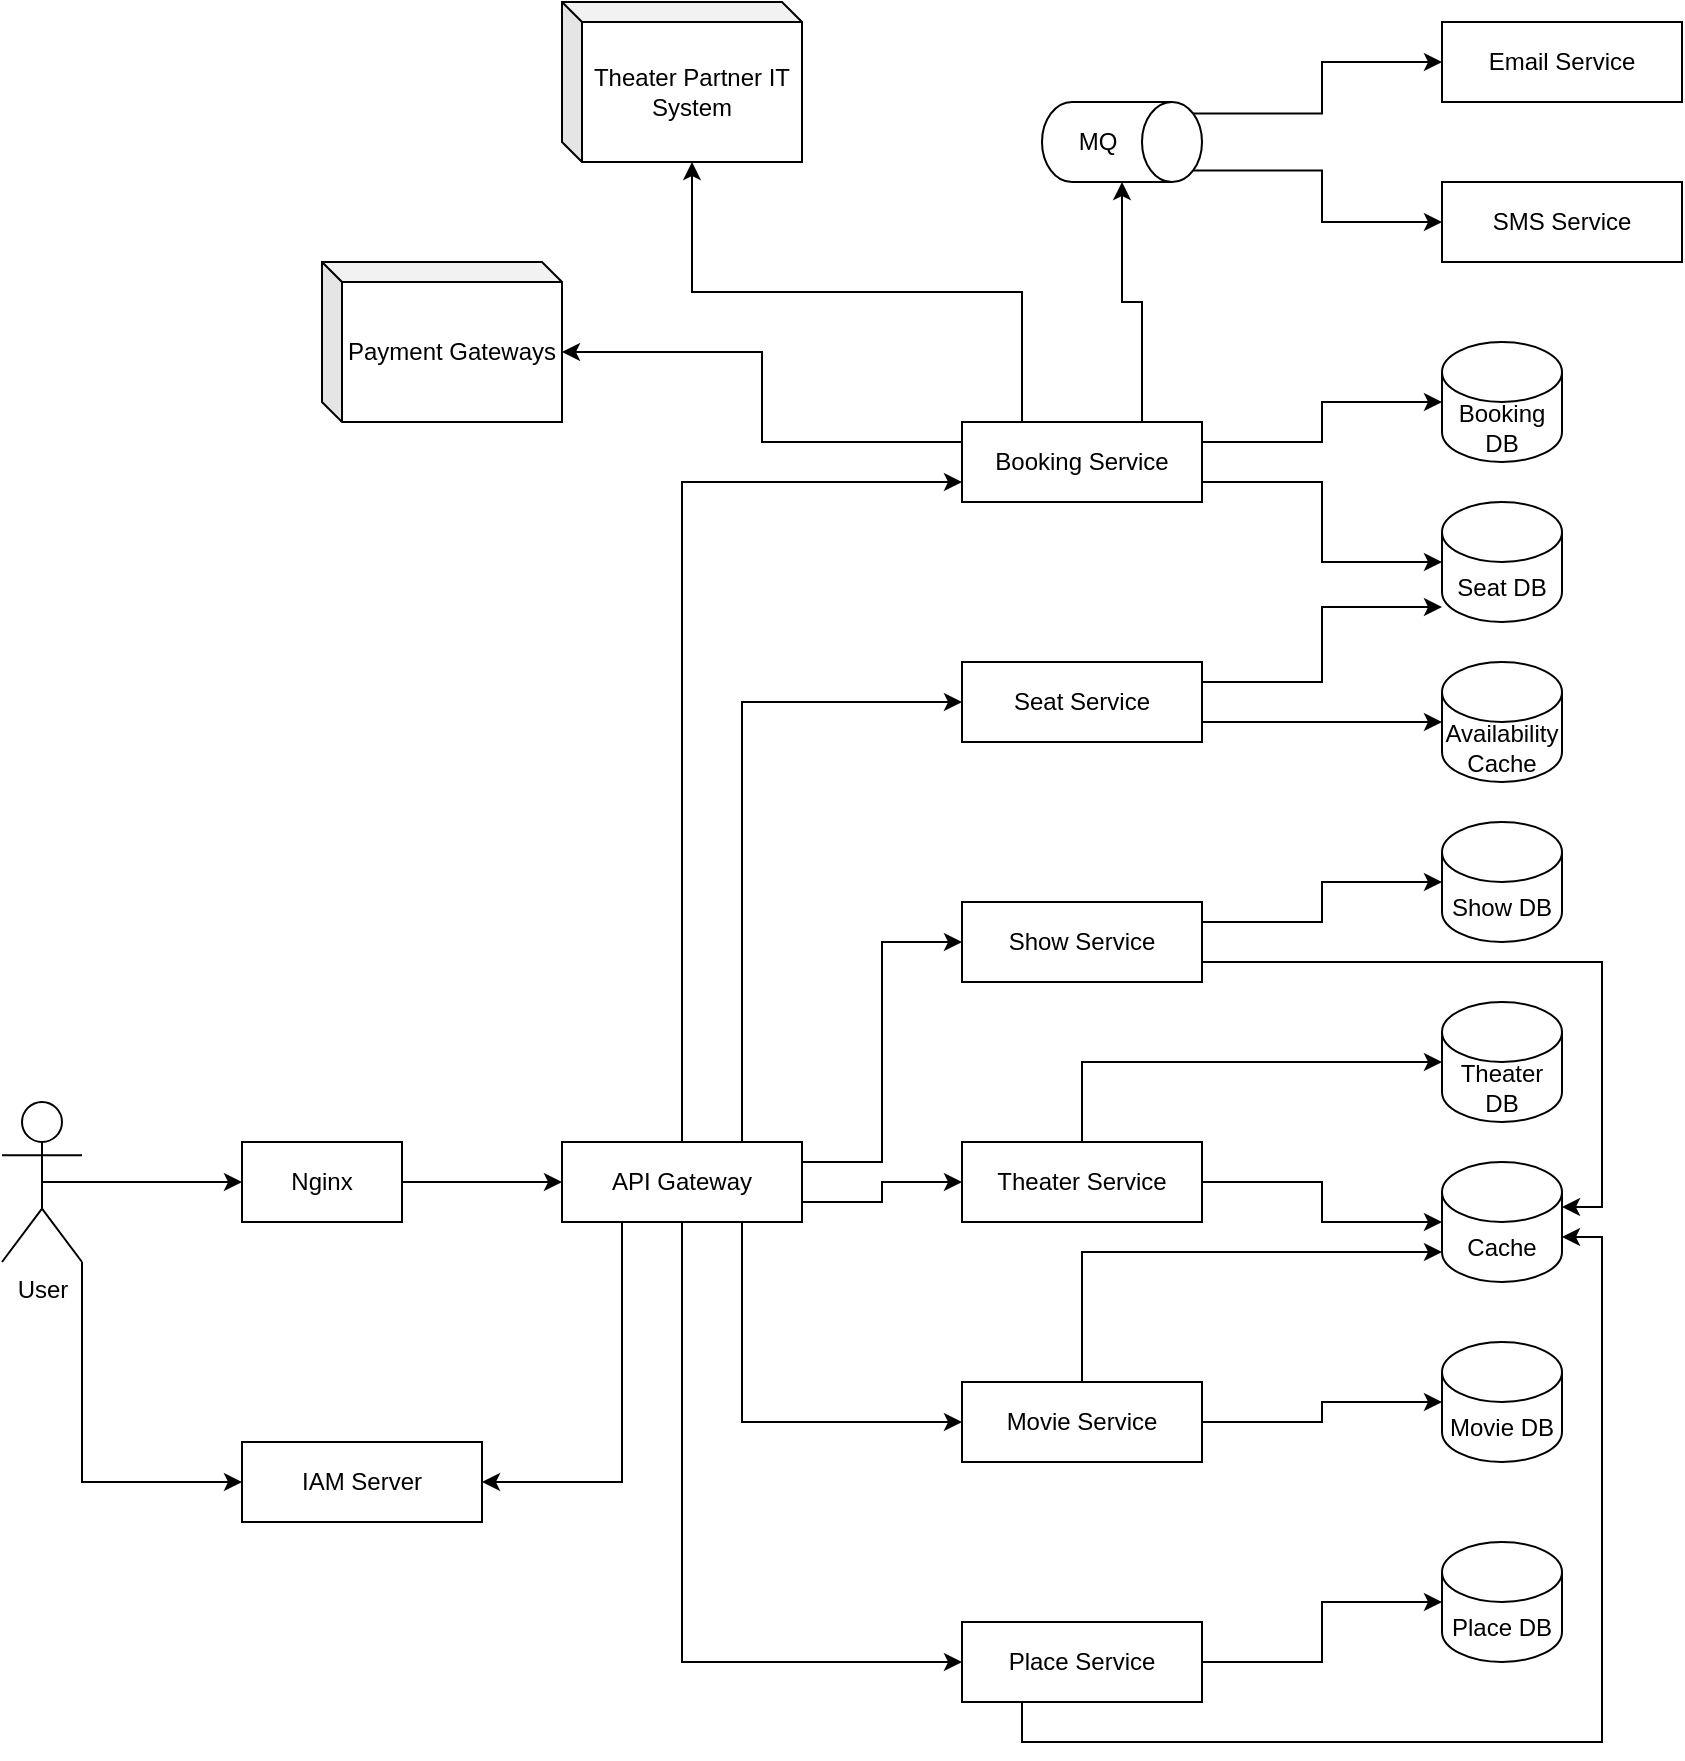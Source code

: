 <mxfile version="20.5.3" type="embed"><diagram name="Architecture" id="BTsHoVg87xrMJm86G8RS"><mxGraphModel dx="981" dy="753" grid="1" gridSize="10" guides="1" tooltips="1" connect="1" arrows="1" fold="1" page="1" pageScale="1" pageWidth="1000" pageHeight="1000" math="0" shadow="0"><root><mxCell id="0"/><mxCell id="1" parent="0"/><mxCell id="5" style="edgeStyle=orthogonalEdgeStyle;rounded=0;orthogonalLoop=1;jettySize=auto;html=1;exitX=0.5;exitY=0.5;exitDx=0;exitDy=0;exitPerimeter=0;entryX=0;entryY=0.5;entryDx=0;entryDy=0;" parent="1" source="zuNxQ5fB12dAEYdSNZEZ-2" target="zuNxQ5fB12dAEYdSNZEZ-42" edge="1"><mxGeometry relative="1" as="geometry"/></mxCell><mxCell id="49" style="edgeStyle=orthogonalEdgeStyle;rounded=0;orthogonalLoop=1;jettySize=auto;html=1;exitX=1;exitY=1;exitDx=0;exitDy=0;exitPerimeter=0;entryX=0;entryY=0.5;entryDx=0;entryDy=0;" parent="1" source="zuNxQ5fB12dAEYdSNZEZ-2" target="48" edge="1"><mxGeometry relative="1" as="geometry"/></mxCell><mxCell id="zuNxQ5fB12dAEYdSNZEZ-2" value="User" style="shape=umlActor;verticalLabelPosition=bottom;verticalAlign=top;html=1;outlineConnect=0;" parent="1" vertex="1"><mxGeometry x="80" y="590" width="40" height="80" as="geometry"/></mxCell><mxCell id="zuNxQ5fB12dAEYdSNZEZ-27" value="Theater Partner IT System" style="shape=cube;whiteSpace=wrap;html=1;boundedLbl=1;backgroundOutline=1;darkOpacity=0.05;darkOpacity2=0.1;fontSize=12;size=10;" parent="1" vertex="1"><mxGeometry x="360" y="40" width="120" height="80" as="geometry"/></mxCell><mxCell id="zuNxQ5fB12dAEYdSNZEZ-30" value="Payment Gateways" style="shape=cube;whiteSpace=wrap;html=1;boundedLbl=1;backgroundOutline=1;darkOpacity=0.05;darkOpacity2=0.1;fontSize=12;size=10;" parent="1" vertex="1"><mxGeometry x="240" y="170" width="120" height="80" as="geometry"/></mxCell><mxCell id="zuNxQ5fB12dAEYdSNZEZ-38" style="edgeStyle=orthogonalEdgeStyle;rounded=0;orthogonalLoop=1;jettySize=auto;html=1;exitX=0.855;exitY=0;exitDx=0;exitDy=4.35;exitPerimeter=0;fontSize=12;entryX=0;entryY=0.5;entryDx=0;entryDy=0;" parent="1" source="zuNxQ5fB12dAEYdSNZEZ-32" target="zuNxQ5fB12dAEYdSNZEZ-39" edge="1"><mxGeometry relative="1" as="geometry"><mxPoint x="930" y="60" as="targetPoint"/></mxGeometry></mxCell><mxCell id="17" style="edgeStyle=orthogonalEdgeStyle;rounded=0;orthogonalLoop=1;jettySize=auto;html=1;exitX=0.145;exitY=0;exitDx=0;exitDy=4.35;exitPerimeter=0;entryX=0;entryY=0.5;entryDx=0;entryDy=0;" parent="1" source="zuNxQ5fB12dAEYdSNZEZ-32" target="16" edge="1"><mxGeometry relative="1" as="geometry"/></mxCell><mxCell id="zuNxQ5fB12dAEYdSNZEZ-32" value="MQ" style="shape=cylinder3;whiteSpace=wrap;html=1;boundedLbl=1;backgroundOutline=1;size=15;fontSize=12;rotation=90;horizontal=0;" parent="1" vertex="1"><mxGeometry x="620" y="70" width="40" height="80" as="geometry"/></mxCell><mxCell id="zuNxQ5fB12dAEYdSNZEZ-39" value="SMS Service" style="rounded=0;whiteSpace=wrap;html=1;fontSize=12;" parent="1" vertex="1"><mxGeometry x="800" y="130" width="120" height="40" as="geometry"/></mxCell><mxCell id="6" style="edgeStyle=orthogonalEdgeStyle;rounded=0;orthogonalLoop=1;jettySize=auto;html=1;exitX=1;exitY=0.5;exitDx=0;exitDy=0;" parent="1" source="zuNxQ5fB12dAEYdSNZEZ-42" target="zuNxQ5fB12dAEYdSNZEZ-45" edge="1"><mxGeometry relative="1" as="geometry"/></mxCell><mxCell id="zuNxQ5fB12dAEYdSNZEZ-42" value="Nginx" style="rounded=0;whiteSpace=wrap;html=1;fontSize=12;" parent="1" vertex="1"><mxGeometry x="200" y="610" width="80" height="40" as="geometry"/></mxCell><mxCell id="8" style="edgeStyle=orthogonalEdgeStyle;rounded=0;orthogonalLoop=1;jettySize=auto;html=1;exitX=0.5;exitY=0;exitDx=0;exitDy=0;entryX=0;entryY=0.75;entryDx=0;entryDy=0;" parent="1" source="zuNxQ5fB12dAEYdSNZEZ-45" target="7" edge="1"><mxGeometry relative="1" as="geometry"/></mxCell><mxCell id="9" style="edgeStyle=orthogonalEdgeStyle;rounded=0;orthogonalLoop=1;jettySize=auto;html=1;exitX=1;exitY=0.25;exitDx=0;exitDy=0;entryX=0;entryY=0.5;entryDx=0;entryDy=0;" parent="1" source="zuNxQ5fB12dAEYdSNZEZ-45" target="evWbAmLp9vaaNwUIvvT5-2" edge="1"><mxGeometry relative="1" as="geometry"/></mxCell><mxCell id="11" style="edgeStyle=orthogonalEdgeStyle;rounded=0;orthogonalLoop=1;jettySize=auto;html=1;exitX=0.75;exitY=1;exitDx=0;exitDy=0;entryX=0;entryY=0.5;entryDx=0;entryDy=0;" parent="1" source="zuNxQ5fB12dAEYdSNZEZ-45" target="evWbAmLp9vaaNwUIvvT5-3" edge="1"><mxGeometry relative="1" as="geometry"/></mxCell><mxCell id="12" style="edgeStyle=orthogonalEdgeStyle;rounded=0;orthogonalLoop=1;jettySize=auto;html=1;exitX=0.5;exitY=1;exitDx=0;exitDy=0;entryX=0;entryY=0.5;entryDx=0;entryDy=0;" parent="1" source="zuNxQ5fB12dAEYdSNZEZ-45" target="2" edge="1"><mxGeometry relative="1" as="geometry"/></mxCell><mxCell id="26" style="edgeStyle=orthogonalEdgeStyle;rounded=0;orthogonalLoop=1;jettySize=auto;html=1;exitX=1;exitY=0.75;exitDx=0;exitDy=0;entryX=0;entryY=0.5;entryDx=0;entryDy=0;" parent="1" source="zuNxQ5fB12dAEYdSNZEZ-45" target="evWbAmLp9vaaNwUIvvT5-4" edge="1"><mxGeometry relative="1" as="geometry"/></mxCell><mxCell id="32" style="edgeStyle=orthogonalEdgeStyle;rounded=0;orthogonalLoop=1;jettySize=auto;html=1;exitX=0.75;exitY=0;exitDx=0;exitDy=0;entryX=0;entryY=0.5;entryDx=0;entryDy=0;" parent="1" source="zuNxQ5fB12dAEYdSNZEZ-45" target="27" edge="1"><mxGeometry relative="1" as="geometry"/></mxCell><mxCell id="50" style="edgeStyle=orthogonalEdgeStyle;rounded=0;orthogonalLoop=1;jettySize=auto;html=1;exitX=0.25;exitY=1;exitDx=0;exitDy=0;entryX=1;entryY=0.5;entryDx=0;entryDy=0;" parent="1" source="zuNxQ5fB12dAEYdSNZEZ-45" target="48" edge="1"><mxGeometry relative="1" as="geometry"/></mxCell><mxCell id="zuNxQ5fB12dAEYdSNZEZ-45" value="API Gateway" style="rounded=0;whiteSpace=wrap;html=1;fontSize=12;" parent="1" vertex="1"><mxGeometry x="360" y="610" width="120" height="40" as="geometry"/></mxCell><mxCell id="23" style="edgeStyle=orthogonalEdgeStyle;rounded=0;orthogonalLoop=1;jettySize=auto;html=1;exitX=1;exitY=0.25;exitDx=0;exitDy=0;entryX=0;entryY=0.5;entryDx=0;entryDy=0;entryPerimeter=0;" parent="1" source="evWbAmLp9vaaNwUIvvT5-2" target="22" edge="1"><mxGeometry relative="1" as="geometry"/></mxCell><mxCell id="41" style="edgeStyle=orthogonalEdgeStyle;rounded=0;orthogonalLoop=1;jettySize=auto;html=1;exitX=1;exitY=0.75;exitDx=0;exitDy=0;entryX=1;entryY=0;entryDx=0;entryDy=22.5;entryPerimeter=0;" parent="1" source="evWbAmLp9vaaNwUIvvT5-2" target="37" edge="1"><mxGeometry relative="1" as="geometry"/></mxCell><mxCell id="evWbAmLp9vaaNwUIvvT5-2" value="Show Service" style="rounded=0;whiteSpace=wrap;html=1;" parent="1" vertex="1"><mxGeometry x="560" y="490" width="120" height="40" as="geometry"/></mxCell><mxCell id="35" style="edgeStyle=orthogonalEdgeStyle;rounded=0;orthogonalLoop=1;jettySize=auto;html=1;exitX=1;exitY=0.5;exitDx=0;exitDy=0;entryX=0;entryY=0.5;entryDx=0;entryDy=0;entryPerimeter=0;" parent="1" source="evWbAmLp9vaaNwUIvvT5-3" target="33" edge="1"><mxGeometry relative="1" as="geometry"/></mxCell><mxCell id="39" style="edgeStyle=orthogonalEdgeStyle;rounded=0;orthogonalLoop=1;jettySize=auto;html=1;exitX=0.5;exitY=0;exitDx=0;exitDy=0;entryX=0;entryY=1;entryDx=0;entryDy=-15;entryPerimeter=0;" parent="1" source="evWbAmLp9vaaNwUIvvT5-3" target="37" edge="1"><mxGeometry relative="1" as="geometry"/></mxCell><mxCell id="25" style="edgeStyle=orthogonalEdgeStyle;rounded=0;orthogonalLoop=1;jettySize=auto;html=1;exitX=0.5;exitY=0;exitDx=0;exitDy=0;entryX=0;entryY=0.5;entryDx=0;entryDy=0;entryPerimeter=0;" parent="1" source="evWbAmLp9vaaNwUIvvT5-4" target="24" edge="1"><mxGeometry relative="1" as="geometry"/></mxCell><mxCell id="40" style="edgeStyle=orthogonalEdgeStyle;rounded=0;orthogonalLoop=1;jettySize=auto;html=1;exitX=1;exitY=0.5;exitDx=0;exitDy=0;entryX=0;entryY=0.5;entryDx=0;entryDy=0;entryPerimeter=0;" parent="1" source="evWbAmLp9vaaNwUIvvT5-4" target="37" edge="1"><mxGeometry relative="1" as="geometry"/></mxCell><mxCell id="evWbAmLp9vaaNwUIvvT5-4" value="Theater Service" style="rounded=0;whiteSpace=wrap;html=1;" parent="1" vertex="1"><mxGeometry x="560" y="610" width="120" height="40" as="geometry"/></mxCell><mxCell id="36" style="edgeStyle=orthogonalEdgeStyle;rounded=0;orthogonalLoop=1;jettySize=auto;html=1;exitX=1;exitY=0.5;exitDx=0;exitDy=0;entryX=0;entryY=0.5;entryDx=0;entryDy=0;entryPerimeter=0;" parent="1" source="2" target="34" edge="1"><mxGeometry relative="1" as="geometry"/></mxCell><mxCell id="38" style="edgeStyle=orthogonalEdgeStyle;rounded=0;orthogonalLoop=1;jettySize=auto;html=1;exitX=0.25;exitY=1;exitDx=0;exitDy=0;entryX=1;entryY=0;entryDx=0;entryDy=37.5;entryPerimeter=0;" parent="1" source="2" target="37" edge="1"><mxGeometry relative="1" as="geometry"/></mxCell><mxCell id="2" value="Place Service" style="rounded=0;whiteSpace=wrap;html=1;" parent="1" vertex="1"><mxGeometry x="560" y="850" width="120" height="40" as="geometry"/></mxCell><mxCell id="13" style="edgeStyle=orthogonalEdgeStyle;rounded=0;orthogonalLoop=1;jettySize=auto;html=1;exitX=0;exitY=0.25;exitDx=0;exitDy=0;entryX=0;entryY=0;entryDx=120;entryDy=45;entryPerimeter=0;" parent="1" source="7" target="zuNxQ5fB12dAEYdSNZEZ-30" edge="1"><mxGeometry relative="1" as="geometry"/></mxCell><mxCell id="14" style="edgeStyle=orthogonalEdgeStyle;rounded=0;orthogonalLoop=1;jettySize=auto;html=1;exitX=0.25;exitY=0;exitDx=0;exitDy=0;entryX=0;entryY=0;entryDx=65;entryDy=80;entryPerimeter=0;" parent="1" source="7" target="zuNxQ5fB12dAEYdSNZEZ-27" edge="1"><mxGeometry relative="1" as="geometry"/></mxCell><mxCell id="15" style="edgeStyle=orthogonalEdgeStyle;rounded=0;orthogonalLoop=1;jettySize=auto;html=1;exitX=0.75;exitY=0;exitDx=0;exitDy=0;entryX=1;entryY=0.5;entryDx=0;entryDy=0;entryPerimeter=0;" parent="1" source="7" target="zuNxQ5fB12dAEYdSNZEZ-32" edge="1"><mxGeometry relative="1" as="geometry"/></mxCell><mxCell id="20" style="edgeStyle=orthogonalEdgeStyle;rounded=0;orthogonalLoop=1;jettySize=auto;html=1;exitX=1;exitY=0.25;exitDx=0;exitDy=0;entryX=0;entryY=0.5;entryDx=0;entryDy=0;entryPerimeter=0;" parent="1" source="7" target="18" edge="1"><mxGeometry relative="1" as="geometry"/></mxCell><mxCell id="21" style="edgeStyle=orthogonalEdgeStyle;rounded=0;orthogonalLoop=1;jettySize=auto;html=1;entryX=0;entryY=0.5;entryDx=0;entryDy=0;entryPerimeter=0;exitX=1;exitY=0.75;exitDx=0;exitDy=0;" parent="1" source="27" target="19" edge="1"><mxGeometry relative="1" as="geometry"><mxPoint x="680" y="450" as="sourcePoint"/></mxGeometry></mxCell><mxCell id="30" style="edgeStyle=orthogonalEdgeStyle;rounded=0;orthogonalLoop=1;jettySize=auto;html=1;exitX=1;exitY=0.75;exitDx=0;exitDy=0;entryX=0;entryY=0.5;entryDx=0;entryDy=0;entryPerimeter=0;" parent="1" source="7" target="29" edge="1"><mxGeometry relative="1" as="geometry"/></mxCell><mxCell id="7" value="Booking Service" style="rounded=0;whiteSpace=wrap;html=1;" parent="1" vertex="1"><mxGeometry x="560" y="250" width="120" height="40" as="geometry"/></mxCell><mxCell id="16" value="Email Service" style="rounded=0;whiteSpace=wrap;html=1;fontSize=12;" parent="1" vertex="1"><mxGeometry x="800" y="50" width="120" height="40" as="geometry"/></mxCell><mxCell id="18" value="Booking DB" style="shape=cylinder3;whiteSpace=wrap;html=1;boundedLbl=1;backgroundOutline=1;size=15;" parent="1" vertex="1"><mxGeometry x="800" y="210" width="60" height="60" as="geometry"/></mxCell><mxCell id="19" value="Availability Cache" style="shape=cylinder3;whiteSpace=wrap;html=1;boundedLbl=1;backgroundOutline=1;size=15;" parent="1" vertex="1"><mxGeometry x="800" y="370" width="60" height="60" as="geometry"/></mxCell><mxCell id="22" value="Show DB" style="shape=cylinder3;whiteSpace=wrap;html=1;boundedLbl=1;backgroundOutline=1;size=15;" parent="1" vertex="1"><mxGeometry x="800" y="450" width="60" height="60" as="geometry"/></mxCell><mxCell id="24" value="Theater DB" style="shape=cylinder3;whiteSpace=wrap;html=1;boundedLbl=1;backgroundOutline=1;size=15;" parent="1" vertex="1"><mxGeometry x="800" y="540" width="60" height="60" as="geometry"/></mxCell><mxCell id="31" style="edgeStyle=orthogonalEdgeStyle;rounded=0;orthogonalLoop=1;jettySize=auto;html=1;exitX=1;exitY=0.25;exitDx=0;exitDy=0;entryX=0;entryY=0;entryDx=0;entryDy=52.5;entryPerimeter=0;" parent="1" source="27" target="29" edge="1"><mxGeometry relative="1" as="geometry"/></mxCell><mxCell id="27" value="Seat Service" style="rounded=0;whiteSpace=wrap;html=1;" parent="1" vertex="1"><mxGeometry x="560" y="370" width="120" height="40" as="geometry"/></mxCell><mxCell id="29" value="Seat DB" style="shape=cylinder3;whiteSpace=wrap;html=1;boundedLbl=1;backgroundOutline=1;size=15;" parent="1" vertex="1"><mxGeometry x="800" y="290" width="60" height="60" as="geometry"/></mxCell><mxCell id="33" value="Movie DB" style="shape=cylinder3;whiteSpace=wrap;html=1;boundedLbl=1;backgroundOutline=1;size=15;" parent="1" vertex="1"><mxGeometry x="800" y="710" width="60" height="60" as="geometry"/></mxCell><mxCell id="34" value="Place DB" style="shape=cylinder3;whiteSpace=wrap;html=1;boundedLbl=1;backgroundOutline=1;size=15;" parent="1" vertex="1"><mxGeometry x="800" y="810" width="60" height="60" as="geometry"/></mxCell><mxCell id="37" value="Cache" style="shape=cylinder3;whiteSpace=wrap;html=1;boundedLbl=1;backgroundOutline=1;size=15;" parent="1" vertex="1"><mxGeometry x="800" y="620" width="60" height="60" as="geometry"/></mxCell><mxCell id="evWbAmLp9vaaNwUIvvT5-3" value="Movie Service" style="rounded=0;whiteSpace=wrap;html=1;" parent="1" vertex="1"><mxGeometry x="560" y="730" width="120" height="40" as="geometry"/></mxCell><mxCell id="46" style="edgeStyle=orthogonalEdgeStyle;rounded=0;orthogonalLoop=1;jettySize=auto;html=1;exitX=0.5;exitY=1;exitDx=0;exitDy=0;exitPerimeter=0;" parent="1" source="18" target="18" edge="1"><mxGeometry relative="1" as="geometry"/></mxCell><mxCell id="47" style="edgeStyle=orthogonalEdgeStyle;rounded=0;orthogonalLoop=1;jettySize=auto;html=1;exitX=0.5;exitY=1;exitDx=0;exitDy=0;exitPerimeter=0;" parent="1" source="22" target="22" edge="1"><mxGeometry relative="1" as="geometry"/></mxCell><mxCell id="48" value="IAM Server" style="rounded=0;whiteSpace=wrap;html=1;" parent="1" vertex="1"><mxGeometry x="200" y="760" width="120" height="40" as="geometry"/></mxCell></root></mxGraphModel></diagram></mxfile>